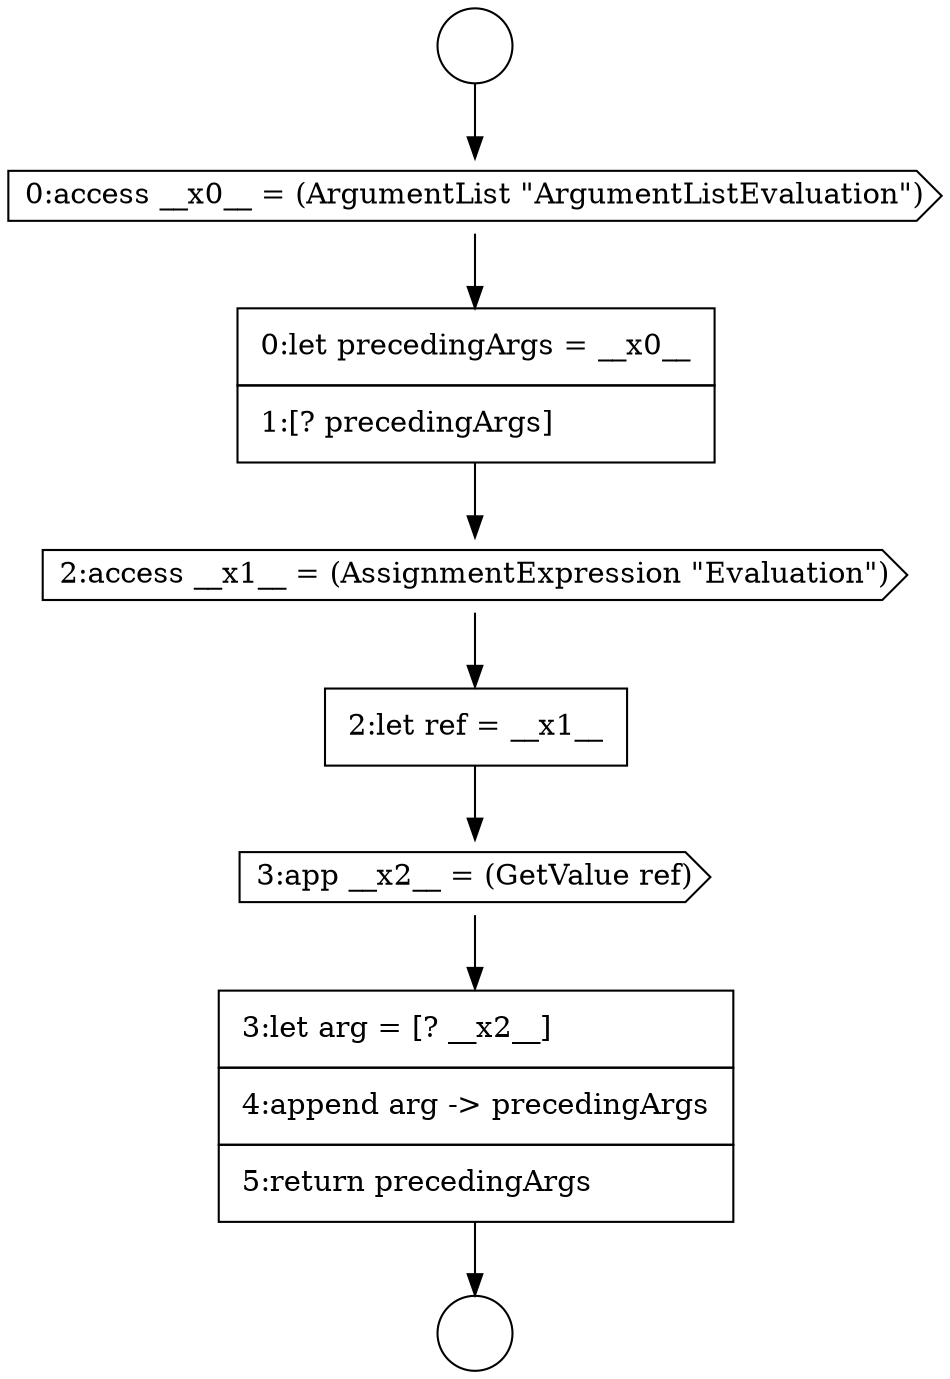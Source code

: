digraph {
  node4141 [shape=cds, label=<<font color="black">3:app __x2__ = (GetValue ref)</font>> color="black" fillcolor="white" style=filled]
  node4140 [shape=none, margin=0, label=<<font color="black">
    <table border="0" cellborder="1" cellspacing="0" cellpadding="10">
      <tr><td align="left">2:let ref = __x1__</td></tr>
    </table>
  </font>> color="black" fillcolor="white" style=filled]
  node4135 [shape=circle label=" " color="black" fillcolor="white" style=filled]
  node4139 [shape=cds, label=<<font color="black">2:access __x1__ = (AssignmentExpression &quot;Evaluation&quot;)</font>> color="black" fillcolor="white" style=filled]
  node4136 [shape=circle label=" " color="black" fillcolor="white" style=filled]
  node4138 [shape=none, margin=0, label=<<font color="black">
    <table border="0" cellborder="1" cellspacing="0" cellpadding="10">
      <tr><td align="left">0:let precedingArgs = __x0__</td></tr>
      <tr><td align="left">1:[? precedingArgs]</td></tr>
    </table>
  </font>> color="black" fillcolor="white" style=filled]
  node4142 [shape=none, margin=0, label=<<font color="black">
    <table border="0" cellborder="1" cellspacing="0" cellpadding="10">
      <tr><td align="left">3:let arg = [? __x2__]</td></tr>
      <tr><td align="left">4:append arg -&gt; precedingArgs</td></tr>
      <tr><td align="left">5:return precedingArgs</td></tr>
    </table>
  </font>> color="black" fillcolor="white" style=filled]
  node4137 [shape=cds, label=<<font color="black">0:access __x0__ = (ArgumentList &quot;ArgumentListEvaluation&quot;)</font>> color="black" fillcolor="white" style=filled]
  node4141 -> node4142 [ color="black"]
  node4139 -> node4140 [ color="black"]
  node4142 -> node4136 [ color="black"]
  node4137 -> node4138 [ color="black"]
  node4140 -> node4141 [ color="black"]
  node4135 -> node4137 [ color="black"]
  node4138 -> node4139 [ color="black"]
}
